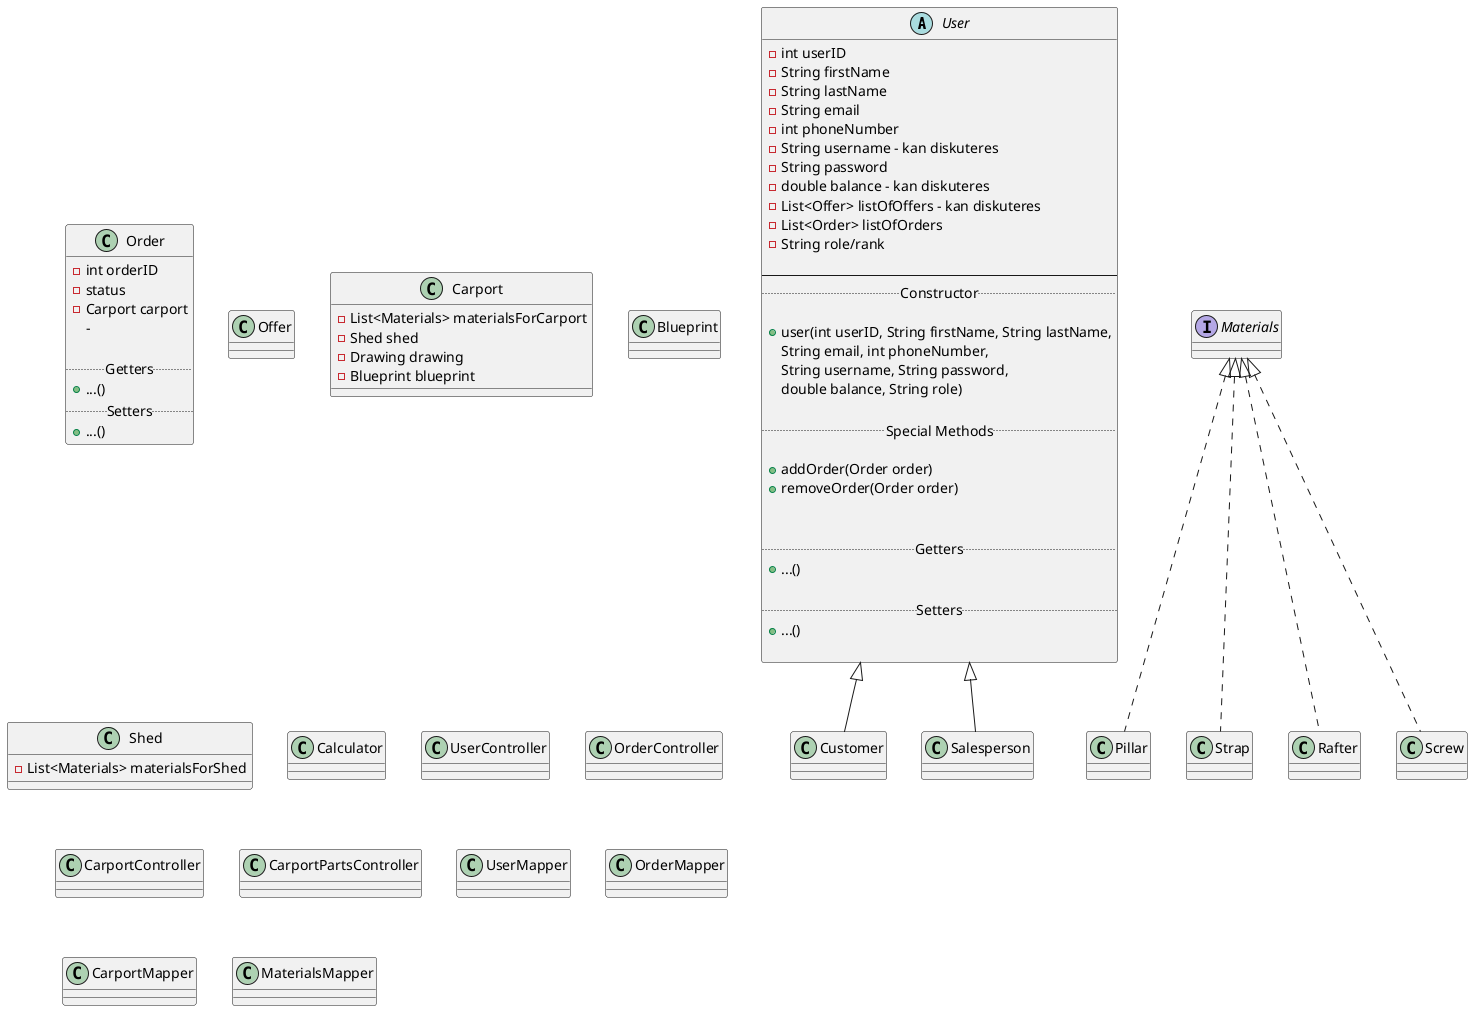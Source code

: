 @startuml
'https://plantuml.com/class-diagram

abstract User{
    - int userID
    - String firstName
    - String lastName
    - String email
    - int phoneNumber
    - String username - kan diskuteres
    - String password
    - double balance - kan diskuteres
    - List<Offer> listOfOffers - kan diskuteres
    - List<Order> listOfOrders
    - String role/rank

    --
    ..Constructor..

    + user(int userID, String firstName, String lastName,
    String email, int phoneNumber,
    String username, String password,
    double balance, String role)

    ..Special Methods..

    + addOrder(Order order)
    + removeOrder(Order order)


    ..Getters..
    + ...()

    ..Setters..
    + ...()

}

class Customer extends User {


}
class Salesperson extends User {

}



class Order {
    - int orderID
    - status
    - Carport carport
    -

    ..Getters..
    + ...()
    ..Setters..
    + ...()
}
class Offer
/'class Receipt'/
class Carport {

    - List<Materials> materialsForCarport
    - Shed shed
    - Drawing drawing
    - Blueprint blueprint
}


class Blueprint {
}

interface Materials{
}

class Pillar implements Materials{}
class Strap implements Materials{}
class Rafter implements Materials{}
class Screw implements Materials{}


class Shed {
    - List<Materials> materialsForShed
}

class Calculator {

}

class UserController
class OrderController
class CarportController
class CarportPartsController

class UserMapper
class OrderMapper
class CarportMapper
class MaterialsMapper






@enduml